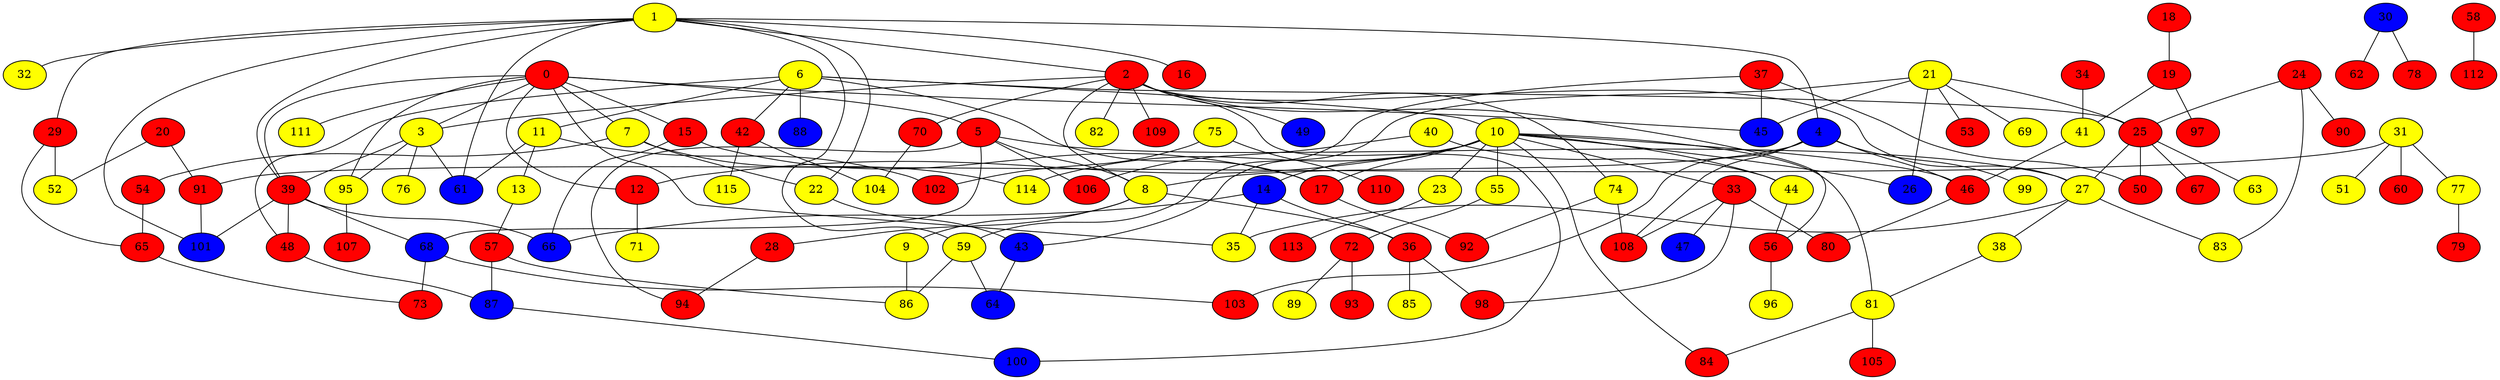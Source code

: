 graph {
0 [style = filled fillcolor = red];
1 [style = filled fillcolor = yellow];
2 [style = filled fillcolor = red];
3 [style = filled fillcolor = yellow];
4 [style = filled fillcolor = blue];
5 [style = filled fillcolor = red];
6 [style = filled fillcolor = yellow];
7 [style = filled fillcolor = yellow];
8 [style = filled fillcolor = yellow];
9 [style = filled fillcolor = yellow];
10 [style = filled fillcolor = yellow];
11 [style = filled fillcolor = yellow];
12 [style = filled fillcolor = red];
13 [style = filled fillcolor = yellow];
14 [style = filled fillcolor = blue];
15 [style = filled fillcolor = red];
16 [style = filled fillcolor = red];
17 [style = filled fillcolor = red];
18 [style = filled fillcolor = red];
19 [style = filled fillcolor = red];
20 [style = filled fillcolor = red];
21 [style = filled fillcolor = yellow];
22 [style = filled fillcolor = yellow];
23 [style = filled fillcolor = yellow];
24 [style = filled fillcolor = red];
25 [style = filled fillcolor = red];
26 [style = filled fillcolor = blue];
27 [style = filled fillcolor = yellow];
28 [style = filled fillcolor = red];
29 [style = filled fillcolor = red];
30 [style = filled fillcolor = blue];
31 [style = filled fillcolor = yellow];
32 [style = filled fillcolor = yellow];
33 [style = filled fillcolor = red];
34 [style = filled fillcolor = red];
35 [style = filled fillcolor = yellow];
36 [style = filled fillcolor = red];
37 [style = filled fillcolor = red];
38 [style = filled fillcolor = yellow];
39 [style = filled fillcolor = red];
40 [style = filled fillcolor = yellow];
41 [style = filled fillcolor = yellow];
42 [style = filled fillcolor = red];
43 [style = filled fillcolor = blue];
44 [style = filled fillcolor = yellow];
45 [style = filled fillcolor = blue];
46 [style = filled fillcolor = red];
47 [style = filled fillcolor = blue];
48 [style = filled fillcolor = red];
49 [style = filled fillcolor = blue];
50 [style = filled fillcolor = red];
51 [style = filled fillcolor = yellow];
52 [style = filled fillcolor = yellow];
53 [style = filled fillcolor = red];
54 [style = filled fillcolor = red];
55 [style = filled fillcolor = yellow];
56 [style = filled fillcolor = red];
57 [style = filled fillcolor = red];
58 [style = filled fillcolor = red];
59 [style = filled fillcolor = yellow];
60 [style = filled fillcolor = red];
61 [style = filled fillcolor = blue];
62 [style = filled fillcolor = red];
63 [style = filled fillcolor = yellow];
64 [style = filled fillcolor = blue];
65 [style = filled fillcolor = red];
66 [style = filled fillcolor = blue];
67 [style = filled fillcolor = red];
68 [style = filled fillcolor = blue];
69 [style = filled fillcolor = yellow];
70 [style = filled fillcolor = red];
71 [style = filled fillcolor = yellow];
72 [style = filled fillcolor = red];
73 [style = filled fillcolor = red];
74 [style = filled fillcolor = yellow];
75 [style = filled fillcolor = yellow];
76 [style = filled fillcolor = yellow];
77 [style = filled fillcolor = yellow];
78 [style = filled fillcolor = red];
79 [style = filled fillcolor = red];
80 [style = filled fillcolor = red];
81 [style = filled fillcolor = yellow];
82 [style = filled fillcolor = yellow];
83 [style = filled fillcolor = yellow];
84 [style = filled fillcolor = red];
85 [style = filled fillcolor = yellow];
86 [style = filled fillcolor = yellow];
87 [style = filled fillcolor = blue];
88 [style = filled fillcolor = blue];
89 [style = filled fillcolor = yellow];
90 [style = filled fillcolor = red];
91 [style = filled fillcolor = red];
92 [style = filled fillcolor = red];
93 [style = filled fillcolor = red];
94 [style = filled fillcolor = red];
95 [style = filled fillcolor = yellow];
96 [style = filled fillcolor = yellow];
97 [style = filled fillcolor = red];
98 [style = filled fillcolor = red];
99 [style = filled fillcolor = yellow];
100 [style = filled fillcolor = blue];
101 [style = filled fillcolor = blue];
102 [style = filled fillcolor = red];
103 [style = filled fillcolor = red];
104 [style = filled fillcolor = yellow];
105 [style = filled fillcolor = red];
106 [style = filled fillcolor = red];
107 [style = filled fillcolor = red];
108 [style = filled fillcolor = red];
109 [style = filled fillcolor = red];
110 [style = filled fillcolor = red];
111 [style = filled fillcolor = yellow];
112 [style = filled fillcolor = red];
113 [style = filled fillcolor = red];
114 [style = filled fillcolor = yellow];
115 [style = filled fillcolor = yellow];
0 -- 12;
0 -- 7;
0 -- 5;
0 -- 3;
0 -- 15;
0 -- 35;
0 -- 39;
0 -- 45;
0 -- 95;
0 -- 111;
1 -- 2;
1 -- 4;
1 -- 16;
1 -- 22;
1 -- 29;
1 -- 32;
1 -- 39;
1 -- 59;
1 -- 61;
1 -- 101;
2 -- 3;
2 -- 8;
2 -- 27;
2 -- 49;
2 -- 56;
2 -- 70;
2 -- 74;
2 -- 82;
2 -- 100;
2 -- 109;
3 -- 39;
3 -- 61;
3 -- 76;
3 -- 95;
4 -- 8;
4 -- 46;
4 -- 99;
4 -- 103;
4 -- 108;
5 -- 8;
5 -- 27;
5 -- 68;
5 -- 94;
5 -- 106;
6 -- 10;
6 -- 11;
6 -- 17;
6 -- 25;
6 -- 42;
6 -- 48;
6 -- 88;
7 -- 22;
7 -- 54;
7 -- 114;
8 -- 9;
8 -- 28;
8 -- 36;
9 -- 86;
10 -- 12;
10 -- 14;
10 -- 17;
10 -- 23;
10 -- 26;
10 -- 33;
10 -- 44;
10 -- 46;
10 -- 55;
10 -- 81;
10 -- 84;
10 -- 114;
11 -- 13;
11 -- 61;
11 -- 102;
12 -- 71;
13 -- 57;
14 -- 35;
14 -- 36;
14 -- 66;
15 -- 17;
15 -- 66;
17 -- 92;
18 -- 19;
19 -- 41;
19 -- 97;
20 -- 52;
20 -- 91;
21 -- 25;
21 -- 26;
21 -- 43;
21 -- 45;
21 -- 53;
21 -- 69;
22 -- 43;
23 -- 113;
24 -- 25;
24 -- 83;
24 -- 90;
25 -- 27;
25 -- 50;
25 -- 63;
25 -- 67;
27 -- 35;
27 -- 38;
27 -- 83;
28 -- 94;
29 -- 52;
29 -- 65;
30 -- 62;
30 -- 78;
31 -- 51;
31 -- 60;
31 -- 77;
31 -- 91;
33 -- 47;
33 -- 80;
33 -- 98;
33 -- 108;
34 -- 41;
36 -- 85;
36 -- 98;
37 -- 45;
37 -- 50;
37 -- 59;
38 -- 81;
39 -- 48;
39 -- 66;
39 -- 68;
39 -- 101;
40 -- 44;
40 -- 106;
41 -- 46;
42 -- 104;
42 -- 115;
43 -- 64;
44 -- 56;
46 -- 80;
48 -- 87;
54 -- 65;
55 -- 72;
56 -- 96;
57 -- 86;
57 -- 87;
58 -- 112;
59 -- 64;
59 -- 86;
65 -- 73;
68 -- 73;
68 -- 103;
70 -- 104;
72 -- 89;
72 -- 93;
74 -- 92;
74 -- 108;
75 -- 102;
75 -- 110;
77 -- 79;
81 -- 84;
81 -- 105;
87 -- 100;
91 -- 101;
95 -- 107;
}
